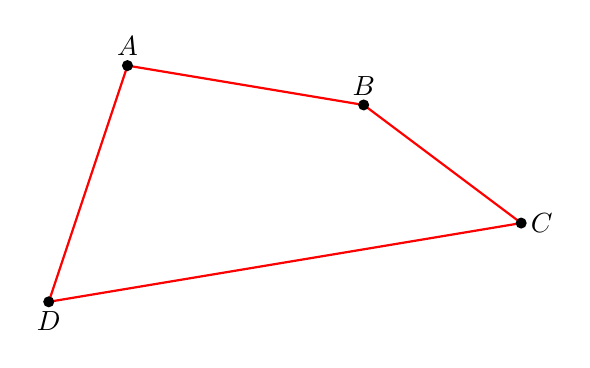 \begin{tikzpicture}
\tikzstyle{line} = [draw,  thick]
\tikzstyle{point} = [black]
 
 
\coordinate (A) at (1,2);
\coordinate (B) at (4,1.5);
\coordinate (C) at (6,0);
\coordinate (D) at (0,-1);
 
 
\draw[line,red] (A)--(B)--(C)--(D)--cycle;
 
%\draw[line,red] (B)--(D);
%\draw[line,red] (A)--(C);
  
\foreach \point/\position in {A/above,B/above,C/right,D/below}{
  \fill[point] (\point) circle (2pt) node[\position]{$\point$};
}
 
 
 \end{tikzpicture}
